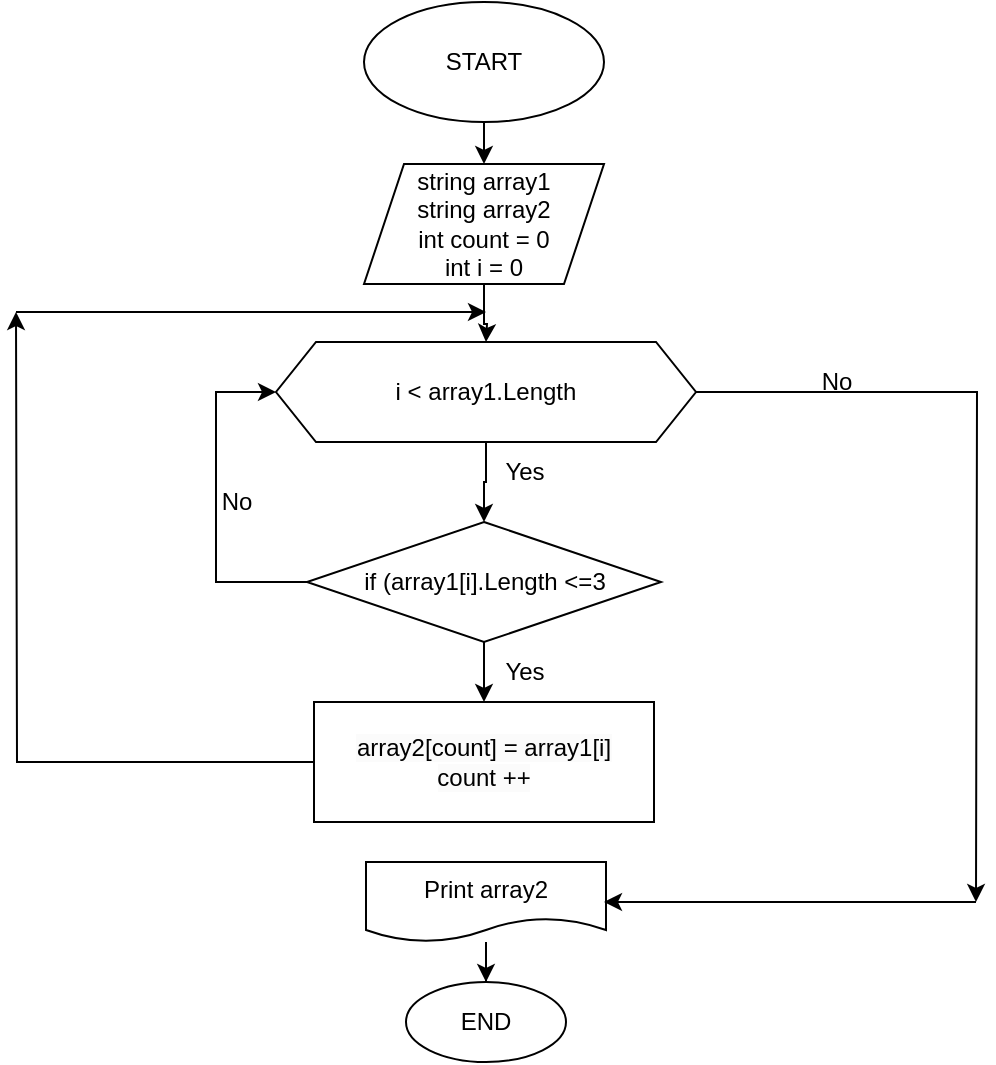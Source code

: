 <mxfile version="20.8.16" type="device"><diagram name="Страница 1" id="HPlESBDluRCSlj4Zibq8"><mxGraphModel dx="954" dy="596" grid="1" gridSize="10" guides="1" tooltips="1" connect="1" arrows="1" fold="1" page="1" pageScale="1" pageWidth="827" pageHeight="1169" math="0" shadow="0"><root><mxCell id="0"/><mxCell id="1" parent="0"/><mxCell id="_NDiopTY2KYHFK_46mRZ-3" value="" style="edgeStyle=orthogonalEdgeStyle;rounded=0;orthogonalLoop=1;jettySize=auto;html=1;" edge="1" parent="1" source="_NDiopTY2KYHFK_46mRZ-1" target="_NDiopTY2KYHFK_46mRZ-2"><mxGeometry relative="1" as="geometry"/></mxCell><mxCell id="_NDiopTY2KYHFK_46mRZ-1" value="START" style="ellipse;whiteSpace=wrap;html=1;" vertex="1" parent="1"><mxGeometry x="294" y="60" width="120" height="60" as="geometry"/></mxCell><mxCell id="_NDiopTY2KYHFK_46mRZ-5" value="" style="edgeStyle=orthogonalEdgeStyle;rounded=0;orthogonalLoop=1;jettySize=auto;html=1;" edge="1" parent="1" source="_NDiopTY2KYHFK_46mRZ-2"><mxGeometry relative="1" as="geometry"><mxPoint x="355" y="230" as="targetPoint"/></mxGeometry></mxCell><mxCell id="_NDiopTY2KYHFK_46mRZ-2" value="string array1&lt;br&gt;string array2&lt;br&gt;int count = 0&lt;br&gt;int i = 0" style="shape=parallelogram;perimeter=parallelogramPerimeter;whiteSpace=wrap;html=1;fixedSize=1;" vertex="1" parent="1"><mxGeometry x="294" y="141" width="120" height="60" as="geometry"/></mxCell><mxCell id="_NDiopTY2KYHFK_46mRZ-7" value="" style="edgeStyle=orthogonalEdgeStyle;rounded=0;orthogonalLoop=1;jettySize=auto;html=1;" edge="1" parent="1" target="_NDiopTY2KYHFK_46mRZ-6"><mxGeometry relative="1" as="geometry"><mxPoint x="355" y="280" as="sourcePoint"/><Array as="points"><mxPoint x="355" y="300"/><mxPoint x="354" y="300"/></Array></mxGeometry></mxCell><mxCell id="_NDiopTY2KYHFK_46mRZ-15" value="" style="edgeStyle=orthogonalEdgeStyle;rounded=0;orthogonalLoop=1;jettySize=auto;html=1;entryX=0;entryY=0.5;entryDx=0;entryDy=0;" edge="1" parent="1" source="_NDiopTY2KYHFK_46mRZ-6" target="_NDiopTY2KYHFK_46mRZ-27"><mxGeometry relative="1" as="geometry"><mxPoint x="354" y="220" as="targetPoint"/><Array as="points"><mxPoint x="220" y="350"/><mxPoint x="220" y="255"/></Array></mxGeometry></mxCell><mxCell id="_NDiopTY2KYHFK_46mRZ-21" value="" style="edgeStyle=orthogonalEdgeStyle;rounded=0;orthogonalLoop=1;jettySize=auto;html=1;" edge="1" parent="1" source="_NDiopTY2KYHFK_46mRZ-6" target="_NDiopTY2KYHFK_46mRZ-20"><mxGeometry relative="1" as="geometry"/></mxCell><mxCell id="_NDiopTY2KYHFK_46mRZ-6" value="if (array1[i].Length &amp;lt;=3" style="rhombus;whiteSpace=wrap;html=1;" vertex="1" parent="1"><mxGeometry x="265.5" y="320" width="177" height="60" as="geometry"/></mxCell><mxCell id="_NDiopTY2KYHFK_46mRZ-13" value="" style="edgeStyle=orthogonalEdgeStyle;rounded=0;orthogonalLoop=1;jettySize=auto;html=1;" edge="1" parent="1" source="_NDiopTY2KYHFK_46mRZ-24" target="_NDiopTY2KYHFK_46mRZ-12"><mxGeometry relative="1" as="geometry"><mxPoint x="354" y="490" as="sourcePoint"/></mxGeometry></mxCell><mxCell id="_NDiopTY2KYHFK_46mRZ-12" value="END" style="ellipse;whiteSpace=wrap;html=1;" vertex="1" parent="1"><mxGeometry x="315" y="550" width="80" height="40" as="geometry"/></mxCell><mxCell id="_NDiopTY2KYHFK_46mRZ-18" value="No" style="text;html=1;align=center;verticalAlign=middle;resizable=0;points=[];autosize=1;strokeColor=none;fillColor=none;" vertex="1" parent="1"><mxGeometry x="210" y="295" width="40" height="30" as="geometry"/></mxCell><mxCell id="_NDiopTY2KYHFK_46mRZ-19" value="Yes" style="text;html=1;align=center;verticalAlign=middle;resizable=0;points=[];autosize=1;strokeColor=none;fillColor=none;" vertex="1" parent="1"><mxGeometry x="354" y="380" width="40" height="30" as="geometry"/></mxCell><mxCell id="_NDiopTY2KYHFK_46mRZ-33" value="" style="edgeStyle=orthogonalEdgeStyle;rounded=0;orthogonalLoop=1;jettySize=auto;html=1;" edge="1" parent="1" source="_NDiopTY2KYHFK_46mRZ-20"><mxGeometry relative="1" as="geometry"><mxPoint x="120" y="215" as="targetPoint"/></mxGeometry></mxCell><mxCell id="_NDiopTY2KYHFK_46mRZ-20" value="&lt;meta charset=&quot;utf-8&quot;&gt;&lt;span style=&quot;color: rgb(0, 0, 0); font-family: Helvetica; font-size: 12px; font-style: normal; font-variant-ligatures: normal; font-variant-caps: normal; font-weight: 400; letter-spacing: normal; orphans: 2; text-align: center; text-indent: 0px; text-transform: none; widows: 2; word-spacing: 0px; -webkit-text-stroke-width: 0px; background-color: rgb(251, 251, 251); text-decoration-thickness: initial; text-decoration-style: initial; text-decoration-color: initial; float: none; display: inline !important;&quot;&gt;array2[count] = array1[i]&lt;/span&gt;&lt;br style=&quot;border-color: var(--border-color); color: rgb(0, 0, 0); font-family: Helvetica; font-size: 12px; font-style: normal; font-variant-ligatures: normal; font-variant-caps: normal; font-weight: 400; letter-spacing: normal; orphans: 2; text-align: center; text-indent: 0px; text-transform: none; widows: 2; word-spacing: 0px; -webkit-text-stroke-width: 0px; background-color: rgb(251, 251, 251); text-decoration-thickness: initial; text-decoration-style: initial; text-decoration-color: initial;&quot;&gt;&lt;span style=&quot;color: rgb(0, 0, 0); font-family: Helvetica; font-size: 12px; font-style: normal; font-variant-ligatures: normal; font-variant-caps: normal; font-weight: 400; letter-spacing: normal; orphans: 2; text-align: center; text-indent: 0px; text-transform: none; widows: 2; word-spacing: 0px; -webkit-text-stroke-width: 0px; background-color: rgb(251, 251, 251); text-decoration-thickness: initial; text-decoration-style: initial; text-decoration-color: initial; float: none; display: inline !important;&quot;&gt;count ++&lt;/span&gt;" style="whiteSpace=wrap;html=1;" vertex="1" parent="1"><mxGeometry x="269" y="410" width="170" height="60" as="geometry"/></mxCell><mxCell id="_NDiopTY2KYHFK_46mRZ-24" value="Print array2" style="shape=document;whiteSpace=wrap;html=1;boundedLbl=1;" vertex="1" parent="1"><mxGeometry x="295" y="490" width="120" height="40" as="geometry"/></mxCell><mxCell id="_NDiopTY2KYHFK_46mRZ-26" value="Yes" style="text;html=1;align=center;verticalAlign=middle;resizable=0;points=[];autosize=1;strokeColor=none;fillColor=none;" vertex="1" parent="1"><mxGeometry x="354" y="280" width="40" height="30" as="geometry"/></mxCell><mxCell id="_NDiopTY2KYHFK_46mRZ-40" value="" style="edgeStyle=orthogonalEdgeStyle;rounded=0;orthogonalLoop=1;jettySize=auto;html=1;" edge="1" parent="1" source="_NDiopTY2KYHFK_46mRZ-27"><mxGeometry relative="1" as="geometry"><mxPoint x="600" y="510" as="targetPoint"/></mxGeometry></mxCell><mxCell id="_NDiopTY2KYHFK_46mRZ-27" value="i &amp;lt; array1.Length" style="shape=hexagon;perimeter=hexagonPerimeter2;whiteSpace=wrap;html=1;fixedSize=1;" vertex="1" parent="1"><mxGeometry x="250" y="230" width="210" height="50" as="geometry"/></mxCell><mxCell id="_NDiopTY2KYHFK_46mRZ-35" value="" style="edgeStyle=orthogonalEdgeStyle;rounded=0;orthogonalLoop=1;jettySize=auto;html=1;" edge="1" parent="1"><mxGeometry relative="1" as="geometry"><mxPoint x="120" y="215" as="sourcePoint"/><mxPoint x="355" y="215" as="targetPoint"/></mxGeometry></mxCell><mxCell id="_NDiopTY2KYHFK_46mRZ-42" value="" style="edgeStyle=orthogonalEdgeStyle;rounded=0;orthogonalLoop=1;jettySize=auto;html=1;" edge="1" parent="1"><mxGeometry relative="1" as="geometry"><mxPoint x="600" y="510" as="sourcePoint"/><mxPoint x="414" y="510" as="targetPoint"/></mxGeometry></mxCell><mxCell id="_NDiopTY2KYHFK_46mRZ-44" value="No" style="text;html=1;align=center;verticalAlign=middle;resizable=0;points=[];autosize=1;strokeColor=none;fillColor=none;" vertex="1" parent="1"><mxGeometry x="510" y="235" width="40" height="30" as="geometry"/></mxCell></root></mxGraphModel></diagram></mxfile>